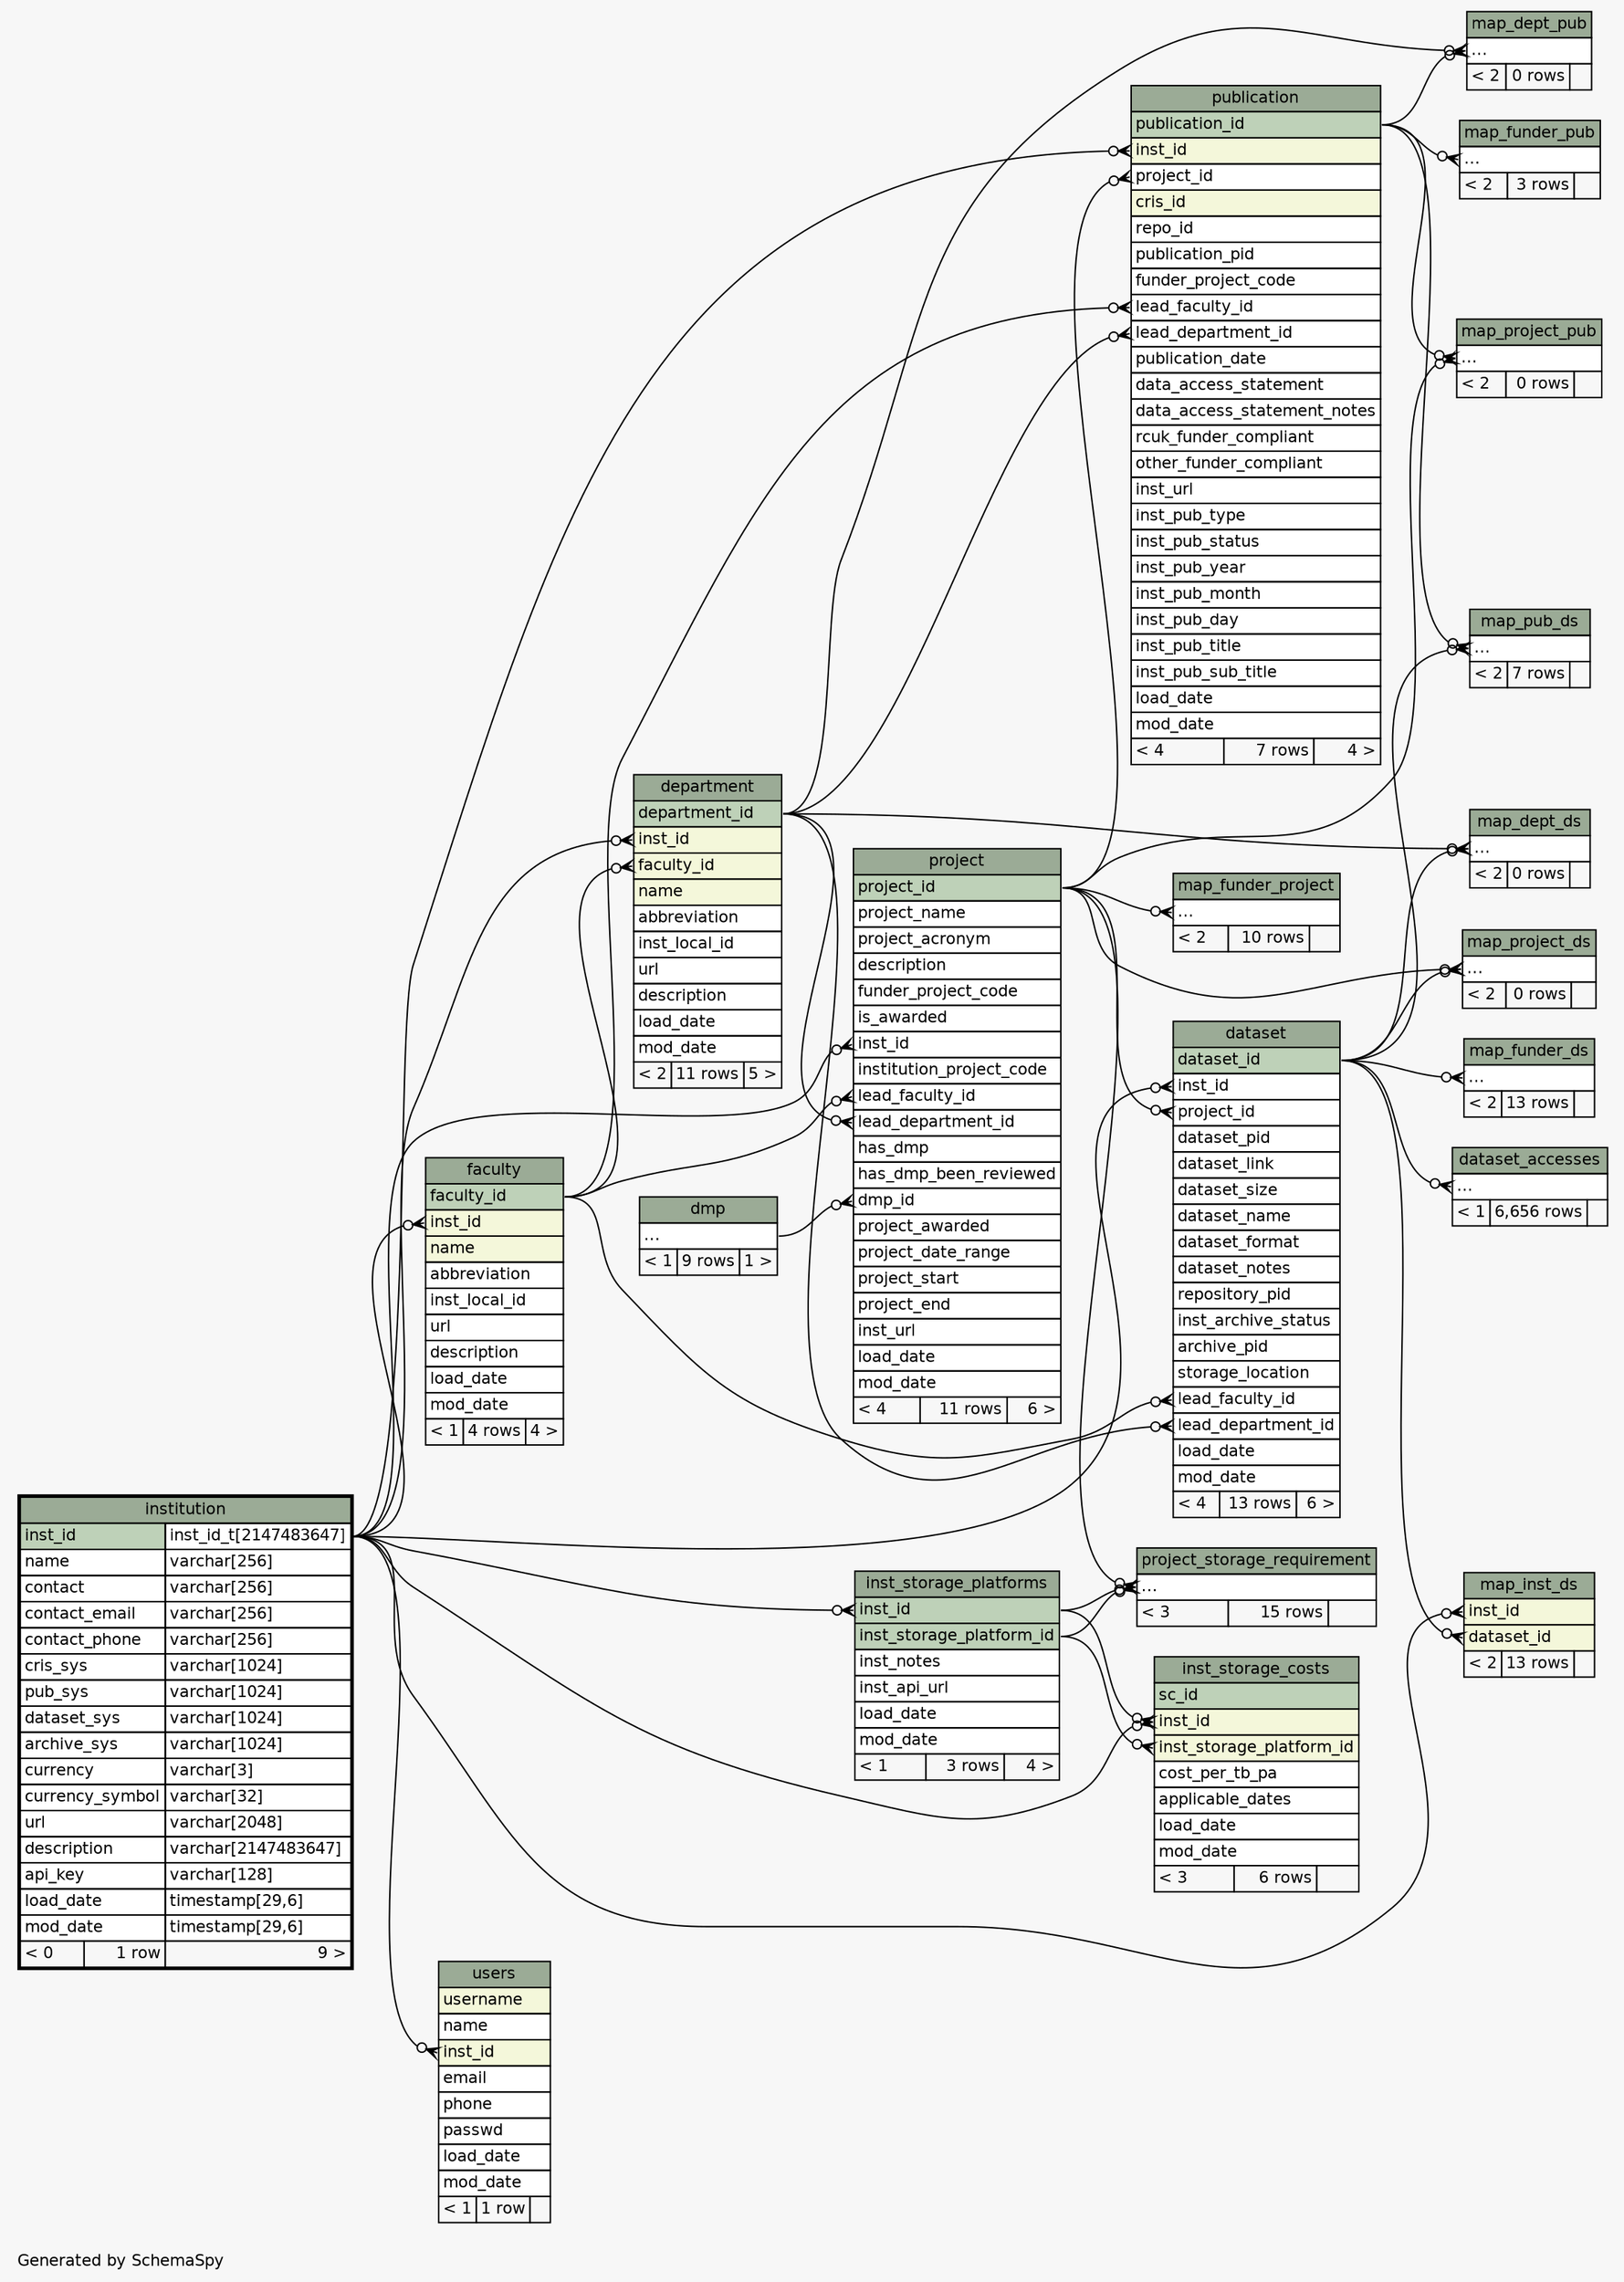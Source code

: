 // dot 2.36.0 on Linux 3.13.0-63-generic
// SchemaSpy rev 590
digraph "twoDegreesRelationshipsDiagram" {
  graph [
    rankdir="RL"
    bgcolor="#f7f7f7"
    label="\nGenerated by SchemaSpy"
    labeljust="l"
    nodesep="0.18"
    ranksep="0.46"
    fontname="Helvetica"
    fontsize="11"
  ];
  node [
    fontname="Helvetica"
    fontsize="11"
    shape="plaintext"
  ];
  edge [
    arrowsize="0.8"
  ];
  "dataset":"inst_id":w -> "institution":"inst_id.type":e [arrowhead=none dir=back arrowtail=crowodot];
  "dataset":"lead_department_id":w -> "department":"department_id":e [arrowhead=none dir=back arrowtail=crowodot];
  "dataset":"lead_faculty_id":w -> "faculty":"faculty_id":e [arrowhead=none dir=back arrowtail=crowodot];
  "dataset":"project_id":w -> "project":"project_id":e [arrowhead=none dir=back arrowtail=crowodot];
  "dataset_accesses":"elipses":w -> "dataset":"dataset_id":e [arrowhead=none dir=back arrowtail=crowodot];
  "department":"faculty_id":w -> "faculty":"faculty_id":e [arrowhead=none dir=back arrowtail=crowodot];
  "department":"inst_id":w -> "institution":"inst_id.type":e [arrowhead=none dir=back arrowtail=crowodot];
  "faculty":"inst_id":w -> "institution":"inst_id.type":e [arrowhead=none dir=back arrowtail=crowodot];
  "inst_storage_costs":"inst_id":w -> "inst_storage_platforms":"inst_id":e [arrowhead=none dir=back arrowtail=crowodot];
  "inst_storage_costs":"inst_id":w -> "institution":"inst_id.type":e [arrowhead=none dir=back arrowtail=crowodot];
  "inst_storage_costs":"inst_storage_platform_id":w -> "inst_storage_platforms":"inst_storage_platform_id":e [arrowhead=none dir=back arrowtail=crowodot];
  "inst_storage_platforms":"inst_id":w -> "institution":"inst_id.type":e [arrowhead=none dir=back arrowtail=crowodot];
  "map_dept_ds":"elipses":w -> "dataset":"dataset_id":e [arrowhead=none dir=back arrowtail=crowodot];
  "map_dept_ds":"elipses":w -> "department":"department_id":e [arrowhead=none dir=back arrowtail=crowodot];
  "map_dept_pub":"elipses":w -> "department":"department_id":e [arrowhead=none dir=back arrowtail=crowodot];
  "map_dept_pub":"elipses":w -> "publication":"publication_id":e [arrowhead=none dir=back arrowtail=crowodot];
  "map_funder_ds":"elipses":w -> "dataset":"dataset_id":e [arrowhead=none dir=back arrowtail=crowodot];
  "map_funder_project":"elipses":w -> "project":"project_id":e [arrowhead=none dir=back arrowtail=crowodot];
  "map_funder_pub":"elipses":w -> "publication":"publication_id":e [arrowhead=none dir=back arrowtail=crowodot];
  "map_inst_ds":"dataset_id":w -> "dataset":"dataset_id":e [arrowhead=none dir=back arrowtail=crowodot];
  "map_inst_ds":"inst_id":w -> "institution":"inst_id.type":e [arrowhead=none dir=back arrowtail=crowodot];
  "map_project_ds":"elipses":w -> "dataset":"dataset_id":e [arrowhead=none dir=back arrowtail=crowodot];
  "map_project_ds":"elipses":w -> "project":"project_id":e [arrowhead=none dir=back arrowtail=crowodot];
  "map_project_pub":"elipses":w -> "project":"project_id":e [arrowhead=none dir=back arrowtail=crowodot];
  "map_project_pub":"elipses":w -> "publication":"publication_id":e [arrowhead=none dir=back arrowtail=crowodot];
  "map_pub_ds":"elipses":w -> "dataset":"dataset_id":e [arrowhead=none dir=back arrowtail=crowodot];
  "map_pub_ds":"elipses":w -> "publication":"publication_id":e [arrowhead=none dir=back arrowtail=crowodot];
  "project":"dmp_id":w -> "dmp":"elipses":e [arrowhead=none dir=back arrowtail=crowodot];
  "project":"inst_id":w -> "institution":"inst_id.type":e [arrowhead=none dir=back arrowtail=crowodot];
  "project":"lead_department_id":w -> "department":"department_id":e [arrowhead=none dir=back arrowtail=crowodot];
  "project":"lead_faculty_id":w -> "faculty":"faculty_id":e [arrowhead=none dir=back arrowtail=crowodot];
  "project_storage_requirement":"elipses":w -> "inst_storage_platforms":"inst_id":e [arrowhead=none dir=back arrowtail=crowodot];
  "project_storage_requirement":"elipses":w -> "inst_storage_platforms":"inst_storage_platform_id":e [arrowhead=none dir=back arrowtail=crowodot];
  "project_storage_requirement":"elipses":w -> "project":"project_id":e [arrowhead=none dir=back arrowtail=crowodot];
  "publication":"inst_id":w -> "institution":"inst_id.type":e [arrowhead=none dir=back arrowtail=crowodot];
  "publication":"lead_department_id":w -> "department":"department_id":e [arrowhead=none dir=back arrowtail=crowodot];
  "publication":"lead_faculty_id":w -> "faculty":"faculty_id":e [arrowhead=none dir=back arrowtail=crowodot];
  "publication":"project_id":w -> "project":"project_id":e [arrowhead=none dir=back arrowtail=crowodot];
  "users":"inst_id":w -> "institution":"inst_id.type":e [arrowhead=none dir=back arrowtail=crowodot];
  "dataset" [
    label=<
    <TABLE BORDER="0" CELLBORDER="1" CELLSPACING="0" BGCOLOR="#ffffff">
      <TR><TD COLSPAN="3" BGCOLOR="#9bab96" ALIGN="CENTER">dataset</TD></TR>
      <TR><TD PORT="dataset_id" COLSPAN="3" BGCOLOR="#bed1b8" ALIGN="LEFT">dataset_id</TD></TR>
      <TR><TD PORT="inst_id" COLSPAN="3" ALIGN="LEFT">inst_id</TD></TR>
      <TR><TD PORT="project_id" COLSPAN="3" ALIGN="LEFT">project_id</TD></TR>
      <TR><TD PORT="dataset_pid" COLSPAN="3" ALIGN="LEFT">dataset_pid</TD></TR>
      <TR><TD PORT="dataset_link" COLSPAN="3" ALIGN="LEFT">dataset_link</TD></TR>
      <TR><TD PORT="dataset_size" COLSPAN="3" ALIGN="LEFT">dataset_size</TD></TR>
      <TR><TD PORT="dataset_name" COLSPAN="3" ALIGN="LEFT">dataset_name</TD></TR>
      <TR><TD PORT="dataset_format" COLSPAN="3" ALIGN="LEFT">dataset_format</TD></TR>
      <TR><TD PORT="dataset_notes" COLSPAN="3" ALIGN="LEFT">dataset_notes</TD></TR>
      <TR><TD PORT="repository_pid" COLSPAN="3" ALIGN="LEFT">repository_pid</TD></TR>
      <TR><TD PORT="inst_archive_status" COLSPAN="3" ALIGN="LEFT">inst_archive_status</TD></TR>
      <TR><TD PORT="archive_pid" COLSPAN="3" ALIGN="LEFT">archive_pid</TD></TR>
      <TR><TD PORT="storage_location" COLSPAN="3" ALIGN="LEFT">storage_location</TD></TR>
      <TR><TD PORT="lead_faculty_id" COLSPAN="3" ALIGN="LEFT">lead_faculty_id</TD></TR>
      <TR><TD PORT="lead_department_id" COLSPAN="3" ALIGN="LEFT">lead_department_id</TD></TR>
      <TR><TD PORT="load_date" COLSPAN="3" ALIGN="LEFT">load_date</TD></TR>
      <TR><TD PORT="mod_date" COLSPAN="3" ALIGN="LEFT">mod_date</TD></TR>
      <TR><TD ALIGN="LEFT" BGCOLOR="#f7f7f7">&lt; 4</TD><TD ALIGN="RIGHT" BGCOLOR="#f7f7f7">13 rows</TD><TD ALIGN="RIGHT" BGCOLOR="#f7f7f7">6 &gt;</TD></TR>
    </TABLE>>
    URL="dataset.html"
    tooltip="dataset"
  ];
  "dataset_accesses" [
    label=<
    <TABLE BORDER="0" CELLBORDER="1" CELLSPACING="0" BGCOLOR="#ffffff">
      <TR><TD COLSPAN="3" BGCOLOR="#9bab96" ALIGN="CENTER">dataset_accesses</TD></TR>
      <TR><TD PORT="elipses" COLSPAN="3" ALIGN="LEFT">...</TD></TR>
      <TR><TD ALIGN="LEFT" BGCOLOR="#f7f7f7">&lt; 1</TD><TD ALIGN="RIGHT" BGCOLOR="#f7f7f7">6,656 rows</TD><TD ALIGN="RIGHT" BGCOLOR="#f7f7f7">  </TD></TR>
    </TABLE>>
    URL="dataset_accesses.html"
    tooltip="dataset_accesses"
  ];
  "department" [
    label=<
    <TABLE BORDER="0" CELLBORDER="1" CELLSPACING="0" BGCOLOR="#ffffff">
      <TR><TD COLSPAN="3" BGCOLOR="#9bab96" ALIGN="CENTER">department</TD></TR>
      <TR><TD PORT="department_id" COLSPAN="3" BGCOLOR="#bed1b8" ALIGN="LEFT">department_id</TD></TR>
      <TR><TD PORT="inst_id" COLSPAN="3" BGCOLOR="#f4f7da" ALIGN="LEFT">inst_id</TD></TR>
      <TR><TD PORT="faculty_id" COLSPAN="3" BGCOLOR="#f4f7da" ALIGN="LEFT">faculty_id</TD></TR>
      <TR><TD PORT="name" COLSPAN="3" BGCOLOR="#f4f7da" ALIGN="LEFT">name</TD></TR>
      <TR><TD PORT="abbreviation" COLSPAN="3" ALIGN="LEFT">abbreviation</TD></TR>
      <TR><TD PORT="inst_local_id" COLSPAN="3" ALIGN="LEFT">inst_local_id</TD></TR>
      <TR><TD PORT="url" COLSPAN="3" ALIGN="LEFT">url</TD></TR>
      <TR><TD PORT="description" COLSPAN="3" ALIGN="LEFT">description</TD></TR>
      <TR><TD PORT="load_date" COLSPAN="3" ALIGN="LEFT">load_date</TD></TR>
      <TR><TD PORT="mod_date" COLSPAN="3" ALIGN="LEFT">mod_date</TD></TR>
      <TR><TD ALIGN="LEFT" BGCOLOR="#f7f7f7">&lt; 2</TD><TD ALIGN="RIGHT" BGCOLOR="#f7f7f7">11 rows</TD><TD ALIGN="RIGHT" BGCOLOR="#f7f7f7">5 &gt;</TD></TR>
    </TABLE>>
    URL="department.html"
    tooltip="department"
  ];
  "dmp" [
    label=<
    <TABLE BORDER="0" CELLBORDER="1" CELLSPACING="0" BGCOLOR="#ffffff">
      <TR><TD COLSPAN="3" BGCOLOR="#9bab96" ALIGN="CENTER">dmp</TD></TR>
      <TR><TD PORT="elipses" COLSPAN="3" ALIGN="LEFT">...</TD></TR>
      <TR><TD ALIGN="LEFT" BGCOLOR="#f7f7f7">&lt; 1</TD><TD ALIGN="RIGHT" BGCOLOR="#f7f7f7">9 rows</TD><TD ALIGN="RIGHT" BGCOLOR="#f7f7f7">1 &gt;</TD></TR>
    </TABLE>>
    URL="dmp.html"
    tooltip="dmp"
  ];
  "faculty" [
    label=<
    <TABLE BORDER="0" CELLBORDER="1" CELLSPACING="0" BGCOLOR="#ffffff">
      <TR><TD COLSPAN="3" BGCOLOR="#9bab96" ALIGN="CENTER">faculty</TD></TR>
      <TR><TD PORT="faculty_id" COLSPAN="3" BGCOLOR="#bed1b8" ALIGN="LEFT">faculty_id</TD></TR>
      <TR><TD PORT="inst_id" COLSPAN="3" BGCOLOR="#f4f7da" ALIGN="LEFT">inst_id</TD></TR>
      <TR><TD PORT="name" COLSPAN="3" BGCOLOR="#f4f7da" ALIGN="LEFT">name</TD></TR>
      <TR><TD PORT="abbreviation" COLSPAN="3" ALIGN="LEFT">abbreviation</TD></TR>
      <TR><TD PORT="inst_local_id" COLSPAN="3" ALIGN="LEFT">inst_local_id</TD></TR>
      <TR><TD PORT="url" COLSPAN="3" ALIGN="LEFT">url</TD></TR>
      <TR><TD PORT="description" COLSPAN="3" ALIGN="LEFT">description</TD></TR>
      <TR><TD PORT="load_date" COLSPAN="3" ALIGN="LEFT">load_date</TD></TR>
      <TR><TD PORT="mod_date" COLSPAN="3" ALIGN="LEFT">mod_date</TD></TR>
      <TR><TD ALIGN="LEFT" BGCOLOR="#f7f7f7">&lt; 1</TD><TD ALIGN="RIGHT" BGCOLOR="#f7f7f7">4 rows</TD><TD ALIGN="RIGHT" BGCOLOR="#f7f7f7">4 &gt;</TD></TR>
    </TABLE>>
    URL="faculty.html"
    tooltip="faculty"
  ];
  "inst_storage_costs" [
    label=<
    <TABLE BORDER="0" CELLBORDER="1" CELLSPACING="0" BGCOLOR="#ffffff">
      <TR><TD COLSPAN="3" BGCOLOR="#9bab96" ALIGN="CENTER">inst_storage_costs</TD></TR>
      <TR><TD PORT="sc_id" COLSPAN="3" BGCOLOR="#bed1b8" ALIGN="LEFT">sc_id</TD></TR>
      <TR><TD PORT="inst_id" COLSPAN="3" BGCOLOR="#f4f7da" ALIGN="LEFT">inst_id</TD></TR>
      <TR><TD PORT="inst_storage_platform_id" COLSPAN="3" BGCOLOR="#f4f7da" ALIGN="LEFT">inst_storage_platform_id</TD></TR>
      <TR><TD PORT="cost_per_tb_pa" COLSPAN="3" ALIGN="LEFT">cost_per_tb_pa</TD></TR>
      <TR><TD PORT="applicable_dates" COLSPAN="3" ALIGN="LEFT">applicable_dates</TD></TR>
      <TR><TD PORT="load_date" COLSPAN="3" ALIGN="LEFT">load_date</TD></TR>
      <TR><TD PORT="mod_date" COLSPAN="3" ALIGN="LEFT">mod_date</TD></TR>
      <TR><TD ALIGN="LEFT" BGCOLOR="#f7f7f7">&lt; 3</TD><TD ALIGN="RIGHT" BGCOLOR="#f7f7f7">6 rows</TD><TD ALIGN="RIGHT" BGCOLOR="#f7f7f7">  </TD></TR>
    </TABLE>>
    URL="inst_storage_costs.html"
    tooltip="inst_storage_costs"
  ];
  "inst_storage_platforms" [
    label=<
    <TABLE BORDER="0" CELLBORDER="1" CELLSPACING="0" BGCOLOR="#ffffff">
      <TR><TD COLSPAN="3" BGCOLOR="#9bab96" ALIGN="CENTER">inst_storage_platforms</TD></TR>
      <TR><TD PORT="inst_id" COLSPAN="3" BGCOLOR="#bed1b8" ALIGN="LEFT">inst_id</TD></TR>
      <TR><TD PORT="inst_storage_platform_id" COLSPAN="3" BGCOLOR="#bed1b8" ALIGN="LEFT">inst_storage_platform_id</TD></TR>
      <TR><TD PORT="inst_notes" COLSPAN="3" ALIGN="LEFT">inst_notes</TD></TR>
      <TR><TD PORT="inst_api_url" COLSPAN="3" ALIGN="LEFT">inst_api_url</TD></TR>
      <TR><TD PORT="load_date" COLSPAN="3" ALIGN="LEFT">load_date</TD></TR>
      <TR><TD PORT="mod_date" COLSPAN="3" ALIGN="LEFT">mod_date</TD></TR>
      <TR><TD ALIGN="LEFT" BGCOLOR="#f7f7f7">&lt; 1</TD><TD ALIGN="RIGHT" BGCOLOR="#f7f7f7">3 rows</TD><TD ALIGN="RIGHT" BGCOLOR="#f7f7f7">4 &gt;</TD></TR>
    </TABLE>>
    URL="inst_storage_platforms.html"
    tooltip="inst_storage_platforms"
  ];
  "institution" [
    label=<
    <TABLE BORDER="2" CELLBORDER="1" CELLSPACING="0" BGCOLOR="#ffffff">
      <TR><TD COLSPAN="3" BGCOLOR="#9bab96" ALIGN="CENTER">institution</TD></TR>
      <TR><TD PORT="inst_id" COLSPAN="2" BGCOLOR="#bed1b8" ALIGN="LEFT">inst_id</TD><TD PORT="inst_id.type" ALIGN="LEFT">inst_id_t[2147483647]</TD></TR>
      <TR><TD PORT="name" COLSPAN="2" ALIGN="LEFT">name</TD><TD PORT="name.type" ALIGN="LEFT">varchar[256]</TD></TR>
      <TR><TD PORT="contact" COLSPAN="2" ALIGN="LEFT">contact</TD><TD PORT="contact.type" ALIGN="LEFT">varchar[256]</TD></TR>
      <TR><TD PORT="contact_email" COLSPAN="2" ALIGN="LEFT">contact_email</TD><TD PORT="contact_email.type" ALIGN="LEFT">varchar[256]</TD></TR>
      <TR><TD PORT="contact_phone" COLSPAN="2" ALIGN="LEFT">contact_phone</TD><TD PORT="contact_phone.type" ALIGN="LEFT">varchar[256]</TD></TR>
      <TR><TD PORT="cris_sys" COLSPAN="2" ALIGN="LEFT">cris_sys</TD><TD PORT="cris_sys.type" ALIGN="LEFT">varchar[1024]</TD></TR>
      <TR><TD PORT="pub_sys" COLSPAN="2" ALIGN="LEFT">pub_sys</TD><TD PORT="pub_sys.type" ALIGN="LEFT">varchar[1024]</TD></TR>
      <TR><TD PORT="dataset_sys" COLSPAN="2" ALIGN="LEFT">dataset_sys</TD><TD PORT="dataset_sys.type" ALIGN="LEFT">varchar[1024]</TD></TR>
      <TR><TD PORT="archive_sys" COLSPAN="2" ALIGN="LEFT">archive_sys</TD><TD PORT="archive_sys.type" ALIGN="LEFT">varchar[1024]</TD></TR>
      <TR><TD PORT="currency" COLSPAN="2" ALIGN="LEFT">currency</TD><TD PORT="currency.type" ALIGN="LEFT">varchar[3]</TD></TR>
      <TR><TD PORT="currency_symbol" COLSPAN="2" ALIGN="LEFT">currency_symbol</TD><TD PORT="currency_symbol.type" ALIGN="LEFT">varchar[32]</TD></TR>
      <TR><TD PORT="url" COLSPAN="2" ALIGN="LEFT">url</TD><TD PORT="url.type" ALIGN="LEFT">varchar[2048]</TD></TR>
      <TR><TD PORT="description" COLSPAN="2" ALIGN="LEFT">description</TD><TD PORT="description.type" ALIGN="LEFT">varchar[2147483647]</TD></TR>
      <TR><TD PORT="api_key" COLSPAN="2" ALIGN="LEFT">api_key</TD><TD PORT="api_key.type" ALIGN="LEFT">varchar[128]</TD></TR>
      <TR><TD PORT="load_date" COLSPAN="2" ALIGN="LEFT">load_date</TD><TD PORT="load_date.type" ALIGN="LEFT">timestamp[29,6]</TD></TR>
      <TR><TD PORT="mod_date" COLSPAN="2" ALIGN="LEFT">mod_date</TD><TD PORT="mod_date.type" ALIGN="LEFT">timestamp[29,6]</TD></TR>
      <TR><TD ALIGN="LEFT" BGCOLOR="#f7f7f7">&lt; 0</TD><TD ALIGN="RIGHT" BGCOLOR="#f7f7f7">1 row</TD><TD ALIGN="RIGHT" BGCOLOR="#f7f7f7">9 &gt;</TD></TR>
    </TABLE>>
    URL="institution.html"
    tooltip="institution"
  ];
  "map_dept_ds" [
    label=<
    <TABLE BORDER="0" CELLBORDER="1" CELLSPACING="0" BGCOLOR="#ffffff">
      <TR><TD COLSPAN="3" BGCOLOR="#9bab96" ALIGN="CENTER">map_dept_ds</TD></TR>
      <TR><TD PORT="elipses" COLSPAN="3" ALIGN="LEFT">...</TD></TR>
      <TR><TD ALIGN="LEFT" BGCOLOR="#f7f7f7">&lt; 2</TD><TD ALIGN="RIGHT" BGCOLOR="#f7f7f7">0 rows</TD><TD ALIGN="RIGHT" BGCOLOR="#f7f7f7">  </TD></TR>
    </TABLE>>
    URL="map_dept_ds.html"
    tooltip="map_dept_ds"
  ];
  "map_dept_pub" [
    label=<
    <TABLE BORDER="0" CELLBORDER="1" CELLSPACING="0" BGCOLOR="#ffffff">
      <TR><TD COLSPAN="3" BGCOLOR="#9bab96" ALIGN="CENTER">map_dept_pub</TD></TR>
      <TR><TD PORT="elipses" COLSPAN="3" ALIGN="LEFT">...</TD></TR>
      <TR><TD ALIGN="LEFT" BGCOLOR="#f7f7f7">&lt; 2</TD><TD ALIGN="RIGHT" BGCOLOR="#f7f7f7">0 rows</TD><TD ALIGN="RIGHT" BGCOLOR="#f7f7f7">  </TD></TR>
    </TABLE>>
    URL="map_dept_pub.html"
    tooltip="map_dept_pub"
  ];
  "map_funder_ds" [
    label=<
    <TABLE BORDER="0" CELLBORDER="1" CELLSPACING="0" BGCOLOR="#ffffff">
      <TR><TD COLSPAN="3" BGCOLOR="#9bab96" ALIGN="CENTER">map_funder_ds</TD></TR>
      <TR><TD PORT="elipses" COLSPAN="3" ALIGN="LEFT">...</TD></TR>
      <TR><TD ALIGN="LEFT" BGCOLOR="#f7f7f7">&lt; 2</TD><TD ALIGN="RIGHT" BGCOLOR="#f7f7f7">13 rows</TD><TD ALIGN="RIGHT" BGCOLOR="#f7f7f7">  </TD></TR>
    </TABLE>>
    URL="map_funder_ds.html"
    tooltip="map_funder_ds"
  ];
  "map_funder_project" [
    label=<
    <TABLE BORDER="0" CELLBORDER="1" CELLSPACING="0" BGCOLOR="#ffffff">
      <TR><TD COLSPAN="3" BGCOLOR="#9bab96" ALIGN="CENTER">map_funder_project</TD></TR>
      <TR><TD PORT="elipses" COLSPAN="3" ALIGN="LEFT">...</TD></TR>
      <TR><TD ALIGN="LEFT" BGCOLOR="#f7f7f7">&lt; 2</TD><TD ALIGN="RIGHT" BGCOLOR="#f7f7f7">10 rows</TD><TD ALIGN="RIGHT" BGCOLOR="#f7f7f7">  </TD></TR>
    </TABLE>>
    URL="map_funder_project.html"
    tooltip="map_funder_project"
  ];
  "map_funder_pub" [
    label=<
    <TABLE BORDER="0" CELLBORDER="1" CELLSPACING="0" BGCOLOR="#ffffff">
      <TR><TD COLSPAN="3" BGCOLOR="#9bab96" ALIGN="CENTER">map_funder_pub</TD></TR>
      <TR><TD PORT="elipses" COLSPAN="3" ALIGN="LEFT">...</TD></TR>
      <TR><TD ALIGN="LEFT" BGCOLOR="#f7f7f7">&lt; 2</TD><TD ALIGN="RIGHT" BGCOLOR="#f7f7f7">3 rows</TD><TD ALIGN="RIGHT" BGCOLOR="#f7f7f7">  </TD></TR>
    </TABLE>>
    URL="map_funder_pub.html"
    tooltip="map_funder_pub"
  ];
  "map_inst_ds" [
    label=<
    <TABLE BORDER="0" CELLBORDER="1" CELLSPACING="0" BGCOLOR="#ffffff">
      <TR><TD COLSPAN="3" BGCOLOR="#9bab96" ALIGN="CENTER">map_inst_ds</TD></TR>
      <TR><TD PORT="inst_id" COLSPAN="3" BGCOLOR="#f4f7da" ALIGN="LEFT">inst_id</TD></TR>
      <TR><TD PORT="dataset_id" COLSPAN="3" BGCOLOR="#f4f7da" ALIGN="LEFT">dataset_id</TD></TR>
      <TR><TD ALIGN="LEFT" BGCOLOR="#f7f7f7">&lt; 2</TD><TD ALIGN="RIGHT" BGCOLOR="#f7f7f7">13 rows</TD><TD ALIGN="RIGHT" BGCOLOR="#f7f7f7">  </TD></TR>
    </TABLE>>
    URL="map_inst_ds.html"
    tooltip="map_inst_ds"
  ];
  "map_project_ds" [
    label=<
    <TABLE BORDER="0" CELLBORDER="1" CELLSPACING="0" BGCOLOR="#ffffff">
      <TR><TD COLSPAN="3" BGCOLOR="#9bab96" ALIGN="CENTER">map_project_ds</TD></TR>
      <TR><TD PORT="elipses" COLSPAN="3" ALIGN="LEFT">...</TD></TR>
      <TR><TD ALIGN="LEFT" BGCOLOR="#f7f7f7">&lt; 2</TD><TD ALIGN="RIGHT" BGCOLOR="#f7f7f7">0 rows</TD><TD ALIGN="RIGHT" BGCOLOR="#f7f7f7">  </TD></TR>
    </TABLE>>
    URL="map_project_ds.html"
    tooltip="map_project_ds"
  ];
  "map_project_pub" [
    label=<
    <TABLE BORDER="0" CELLBORDER="1" CELLSPACING="0" BGCOLOR="#ffffff">
      <TR><TD COLSPAN="3" BGCOLOR="#9bab96" ALIGN="CENTER">map_project_pub</TD></TR>
      <TR><TD PORT="elipses" COLSPAN="3" ALIGN="LEFT">...</TD></TR>
      <TR><TD ALIGN="LEFT" BGCOLOR="#f7f7f7">&lt; 2</TD><TD ALIGN="RIGHT" BGCOLOR="#f7f7f7">0 rows</TD><TD ALIGN="RIGHT" BGCOLOR="#f7f7f7">  </TD></TR>
    </TABLE>>
    URL="map_project_pub.html"
    tooltip="map_project_pub"
  ];
  "map_pub_ds" [
    label=<
    <TABLE BORDER="0" CELLBORDER="1" CELLSPACING="0" BGCOLOR="#ffffff">
      <TR><TD COLSPAN="3" BGCOLOR="#9bab96" ALIGN="CENTER">map_pub_ds</TD></TR>
      <TR><TD PORT="elipses" COLSPAN="3" ALIGN="LEFT">...</TD></TR>
      <TR><TD ALIGN="LEFT" BGCOLOR="#f7f7f7">&lt; 2</TD><TD ALIGN="RIGHT" BGCOLOR="#f7f7f7">7 rows</TD><TD ALIGN="RIGHT" BGCOLOR="#f7f7f7">  </TD></TR>
    </TABLE>>
    URL="map_pub_ds.html"
    tooltip="map_pub_ds"
  ];
  "project" [
    label=<
    <TABLE BORDER="0" CELLBORDER="1" CELLSPACING="0" BGCOLOR="#ffffff">
      <TR><TD COLSPAN="3" BGCOLOR="#9bab96" ALIGN="CENTER">project</TD></TR>
      <TR><TD PORT="project_id" COLSPAN="3" BGCOLOR="#bed1b8" ALIGN="LEFT">project_id</TD></TR>
      <TR><TD PORT="project_name" COLSPAN="3" ALIGN="LEFT">project_name</TD></TR>
      <TR><TD PORT="project_acronym" COLSPAN="3" ALIGN="LEFT">project_acronym</TD></TR>
      <TR><TD PORT="description" COLSPAN="3" ALIGN="LEFT">description</TD></TR>
      <TR><TD PORT="funder_project_code" COLSPAN="3" ALIGN="LEFT">funder_project_code</TD></TR>
      <TR><TD PORT="is_awarded" COLSPAN="3" ALIGN="LEFT">is_awarded</TD></TR>
      <TR><TD PORT="inst_id" COLSPAN="3" ALIGN="LEFT">inst_id</TD></TR>
      <TR><TD PORT="institution_project_code" COLSPAN="3" ALIGN="LEFT">institution_project_code</TD></TR>
      <TR><TD PORT="lead_faculty_id" COLSPAN="3" ALIGN="LEFT">lead_faculty_id</TD></TR>
      <TR><TD PORT="lead_department_id" COLSPAN="3" ALIGN="LEFT">lead_department_id</TD></TR>
      <TR><TD PORT="has_dmp" COLSPAN="3" ALIGN="LEFT">has_dmp</TD></TR>
      <TR><TD PORT="has_dmp_been_reviewed" COLSPAN="3" ALIGN="LEFT">has_dmp_been_reviewed</TD></TR>
      <TR><TD PORT="dmp_id" COLSPAN="3" ALIGN="LEFT">dmp_id</TD></TR>
      <TR><TD PORT="project_awarded" COLSPAN="3" ALIGN="LEFT">project_awarded</TD></TR>
      <TR><TD PORT="project_date_range" COLSPAN="3" ALIGN="LEFT">project_date_range</TD></TR>
      <TR><TD PORT="project_start" COLSPAN="3" ALIGN="LEFT">project_start</TD></TR>
      <TR><TD PORT="project_end" COLSPAN="3" ALIGN="LEFT">project_end</TD></TR>
      <TR><TD PORT="inst_url" COLSPAN="3" ALIGN="LEFT">inst_url</TD></TR>
      <TR><TD PORT="load_date" COLSPAN="3" ALIGN="LEFT">load_date</TD></TR>
      <TR><TD PORT="mod_date" COLSPAN="3" ALIGN="LEFT">mod_date</TD></TR>
      <TR><TD ALIGN="LEFT" BGCOLOR="#f7f7f7">&lt; 4</TD><TD ALIGN="RIGHT" BGCOLOR="#f7f7f7">11 rows</TD><TD ALIGN="RIGHT" BGCOLOR="#f7f7f7">6 &gt;</TD></TR>
    </TABLE>>
    URL="project.html"
    tooltip="project"
  ];
  "project_storage_requirement" [
    label=<
    <TABLE BORDER="0" CELLBORDER="1" CELLSPACING="0" BGCOLOR="#ffffff">
      <TR><TD COLSPAN="3" BGCOLOR="#9bab96" ALIGN="CENTER">project_storage_requirement</TD></TR>
      <TR><TD PORT="elipses" COLSPAN="3" ALIGN="LEFT">...</TD></TR>
      <TR><TD ALIGN="LEFT" BGCOLOR="#f7f7f7">&lt; 3</TD><TD ALIGN="RIGHT" BGCOLOR="#f7f7f7">15 rows</TD><TD ALIGN="RIGHT" BGCOLOR="#f7f7f7">  </TD></TR>
    </TABLE>>
    URL="project_storage_requirement.html"
    tooltip="project_storage_requirement"
  ];
  "publication" [
    label=<
    <TABLE BORDER="0" CELLBORDER="1" CELLSPACING="0" BGCOLOR="#ffffff">
      <TR><TD COLSPAN="3" BGCOLOR="#9bab96" ALIGN="CENTER">publication</TD></TR>
      <TR><TD PORT="publication_id" COLSPAN="3" BGCOLOR="#bed1b8" ALIGN="LEFT">publication_id</TD></TR>
      <TR><TD PORT="inst_id" COLSPAN="3" BGCOLOR="#f4f7da" ALIGN="LEFT">inst_id</TD></TR>
      <TR><TD PORT="project_id" COLSPAN="3" ALIGN="LEFT">project_id</TD></TR>
      <TR><TD PORT="cris_id" COLSPAN="3" BGCOLOR="#f4f7da" ALIGN="LEFT">cris_id</TD></TR>
      <TR><TD PORT="repo_id" COLSPAN="3" ALIGN="LEFT">repo_id</TD></TR>
      <TR><TD PORT="publication_pid" COLSPAN="3" ALIGN="LEFT">publication_pid</TD></TR>
      <TR><TD PORT="funder_project_code" COLSPAN="3" ALIGN="LEFT">funder_project_code</TD></TR>
      <TR><TD PORT="lead_faculty_id" COLSPAN="3" ALIGN="LEFT">lead_faculty_id</TD></TR>
      <TR><TD PORT="lead_department_id" COLSPAN="3" ALIGN="LEFT">lead_department_id</TD></TR>
      <TR><TD PORT="publication_date" COLSPAN="3" ALIGN="LEFT">publication_date</TD></TR>
      <TR><TD PORT="data_access_statement" COLSPAN="3" ALIGN="LEFT">data_access_statement</TD></TR>
      <TR><TD PORT="data_access_statement_notes" COLSPAN="3" ALIGN="LEFT">data_access_statement_notes</TD></TR>
      <TR><TD PORT="rcuk_funder_compliant" COLSPAN="3" ALIGN="LEFT">rcuk_funder_compliant</TD></TR>
      <TR><TD PORT="other_funder_compliant" COLSPAN="3" ALIGN="LEFT">other_funder_compliant</TD></TR>
      <TR><TD PORT="inst_url" COLSPAN="3" ALIGN="LEFT">inst_url</TD></TR>
      <TR><TD PORT="inst_pub_type" COLSPAN="3" ALIGN="LEFT">inst_pub_type</TD></TR>
      <TR><TD PORT="inst_pub_status" COLSPAN="3" ALIGN="LEFT">inst_pub_status</TD></TR>
      <TR><TD PORT="inst_pub_year" COLSPAN="3" ALIGN="LEFT">inst_pub_year</TD></TR>
      <TR><TD PORT="inst_pub_month" COLSPAN="3" ALIGN="LEFT">inst_pub_month</TD></TR>
      <TR><TD PORT="inst_pub_day" COLSPAN="3" ALIGN="LEFT">inst_pub_day</TD></TR>
      <TR><TD PORT="inst_pub_title" COLSPAN="3" ALIGN="LEFT">inst_pub_title</TD></TR>
      <TR><TD PORT="inst_pub_sub_title" COLSPAN="3" ALIGN="LEFT">inst_pub_sub_title</TD></TR>
      <TR><TD PORT="load_date" COLSPAN="3" ALIGN="LEFT">load_date</TD></TR>
      <TR><TD PORT="mod_date" COLSPAN="3" ALIGN="LEFT">mod_date</TD></TR>
      <TR><TD ALIGN="LEFT" BGCOLOR="#f7f7f7">&lt; 4</TD><TD ALIGN="RIGHT" BGCOLOR="#f7f7f7">7 rows</TD><TD ALIGN="RIGHT" BGCOLOR="#f7f7f7">4 &gt;</TD></TR>
    </TABLE>>
    URL="publication.html"
    tooltip="publication"
  ];
  "users" [
    label=<
    <TABLE BORDER="0" CELLBORDER="1" CELLSPACING="0" BGCOLOR="#ffffff">
      <TR><TD COLSPAN="3" BGCOLOR="#9bab96" ALIGN="CENTER">users</TD></TR>
      <TR><TD PORT="username" COLSPAN="3" BGCOLOR="#f4f7da" ALIGN="LEFT">username</TD></TR>
      <TR><TD PORT="name" COLSPAN="3" ALIGN="LEFT">name</TD></TR>
      <TR><TD PORT="inst_id" COLSPAN="3" BGCOLOR="#f4f7da" ALIGN="LEFT">inst_id</TD></TR>
      <TR><TD PORT="email" COLSPAN="3" ALIGN="LEFT">email</TD></TR>
      <TR><TD PORT="phone" COLSPAN="3" ALIGN="LEFT">phone</TD></TR>
      <TR><TD PORT="passwd" COLSPAN="3" ALIGN="LEFT">passwd</TD></TR>
      <TR><TD PORT="load_date" COLSPAN="3" ALIGN="LEFT">load_date</TD></TR>
      <TR><TD PORT="mod_date" COLSPAN="3" ALIGN="LEFT">mod_date</TD></TR>
      <TR><TD ALIGN="LEFT" BGCOLOR="#f7f7f7">&lt; 1</TD><TD ALIGN="RIGHT" BGCOLOR="#f7f7f7">1 row</TD><TD ALIGN="RIGHT" BGCOLOR="#f7f7f7">  </TD></TR>
    </TABLE>>
    URL="users.html"
    tooltip="users"
  ];
}
